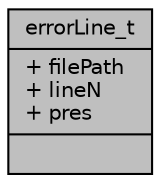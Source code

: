 digraph "errorLine_t"
{
 // INTERACTIVE_SVG=YES
  edge [fontname="Helvetica",fontsize="10",labelfontname="Helvetica",labelfontsize="10"];
  node [fontname="Helvetica",fontsize="10",shape=record];
  Node1 [label="{errorLine_t\n|+ filePath\l+ lineN\l+ pres\l|}",height=0.2,width=0.4,color="black", fillcolor="grey75", style="filled", fontcolor="black"];
}
